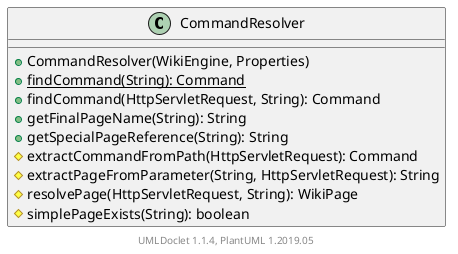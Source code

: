 @startuml

    class CommandResolver [[CommandResolver.html]] {
        +CommandResolver(WikiEngine, Properties)
        {static} +findCommand(String): Command
        +findCommand(HttpServletRequest, String): Command
        +getFinalPageName(String): String
        +getSpecialPageReference(String): String
        #extractCommandFromPath(HttpServletRequest): Command
        #extractPageFromParameter(String, HttpServletRequest): String
        #resolvePage(HttpServletRequest, String): WikiPage
        #simplePageExists(String): boolean
    }


    center footer UMLDoclet 1.1.4, PlantUML 1.2019.05
@enduml
